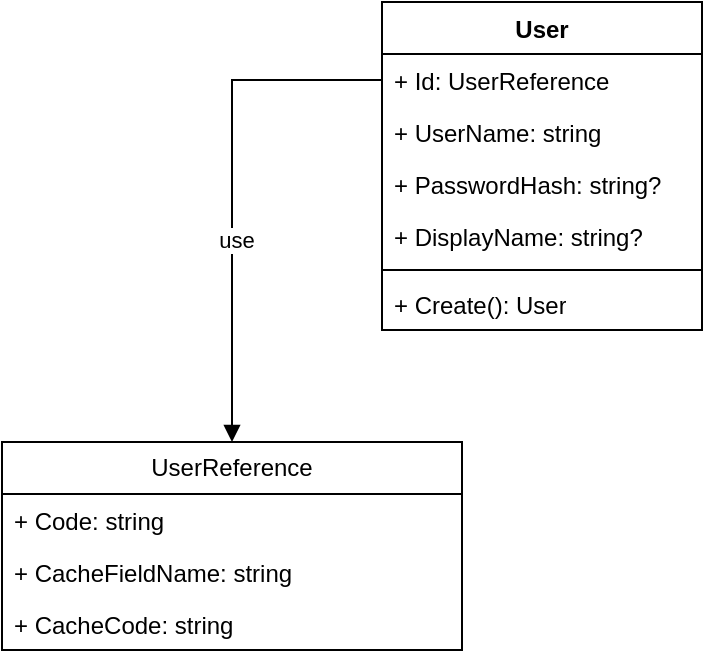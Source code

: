<mxfile version="24.0.7" type="device">
  <diagram name="User" id="plDTCazXpjH4_Kw_nQaR">
    <mxGraphModel dx="947" dy="770" grid="1" gridSize="10" guides="1" tooltips="1" connect="1" arrows="1" fold="1" page="1" pageScale="1" pageWidth="1169" pageHeight="827" math="0" shadow="0">
      <root>
        <mxCell id="0" />
        <mxCell id="1" parent="0" />
        <mxCell id="Tc2P6SN7r2W_epgVyjtf-1" value="User" style="swimlane;fontStyle=1;align=center;verticalAlign=top;childLayout=stackLayout;horizontal=1;startSize=26;horizontalStack=0;resizeParent=1;resizeParentMax=0;resizeLast=0;collapsible=1;marginBottom=0;whiteSpace=wrap;html=1;" vertex="1" parent="1">
          <mxGeometry x="280" y="380" width="160" height="164" as="geometry" />
        </mxCell>
        <mxCell id="Tc2P6SN7r2W_epgVyjtf-2" value="+ Id: UserReference" style="text;strokeColor=none;fillColor=none;align=left;verticalAlign=top;spacingLeft=4;spacingRight=4;overflow=hidden;rotatable=0;points=[[0,0.5],[1,0.5]];portConstraint=eastwest;whiteSpace=wrap;html=1;" vertex="1" parent="Tc2P6SN7r2W_epgVyjtf-1">
          <mxGeometry y="26" width="160" height="26" as="geometry" />
        </mxCell>
        <mxCell id="Tc2P6SN7r2W_epgVyjtf-5" value="+ UserName: string" style="text;strokeColor=none;fillColor=none;align=left;verticalAlign=top;spacingLeft=4;spacingRight=4;overflow=hidden;rotatable=0;points=[[0,0.5],[1,0.5]];portConstraint=eastwest;whiteSpace=wrap;html=1;" vertex="1" parent="Tc2P6SN7r2W_epgVyjtf-1">
          <mxGeometry y="52" width="160" height="26" as="geometry" />
        </mxCell>
        <mxCell id="Tc2P6SN7r2W_epgVyjtf-6" value="+ PasswordHash: string?" style="text;strokeColor=none;fillColor=none;align=left;verticalAlign=top;spacingLeft=4;spacingRight=4;overflow=hidden;rotatable=0;points=[[0,0.5],[1,0.5]];portConstraint=eastwest;whiteSpace=wrap;html=1;" vertex="1" parent="Tc2P6SN7r2W_epgVyjtf-1">
          <mxGeometry y="78" width="160" height="26" as="geometry" />
        </mxCell>
        <mxCell id="Tc2P6SN7r2W_epgVyjtf-7" value="+ DisplayName: string?" style="text;strokeColor=none;fillColor=none;align=left;verticalAlign=top;spacingLeft=4;spacingRight=4;overflow=hidden;rotatable=0;points=[[0,0.5],[1,0.5]];portConstraint=eastwest;whiteSpace=wrap;html=1;" vertex="1" parent="Tc2P6SN7r2W_epgVyjtf-1">
          <mxGeometry y="104" width="160" height="26" as="geometry" />
        </mxCell>
        <mxCell id="Tc2P6SN7r2W_epgVyjtf-3" value="" style="line;strokeWidth=1;fillColor=none;align=left;verticalAlign=middle;spacingTop=-1;spacingLeft=3;spacingRight=3;rotatable=0;labelPosition=right;points=[];portConstraint=eastwest;strokeColor=inherit;" vertex="1" parent="Tc2P6SN7r2W_epgVyjtf-1">
          <mxGeometry y="130" width="160" height="8" as="geometry" />
        </mxCell>
        <mxCell id="Tc2P6SN7r2W_epgVyjtf-4" value="+ Create(): User" style="text;strokeColor=none;fillColor=none;align=left;verticalAlign=top;spacingLeft=4;spacingRight=4;overflow=hidden;rotatable=0;points=[[0,0.5],[1,0.5]];portConstraint=eastwest;whiteSpace=wrap;html=1;" vertex="1" parent="Tc2P6SN7r2W_epgVyjtf-1">
          <mxGeometry y="138" width="160" height="26" as="geometry" />
        </mxCell>
        <mxCell id="Tc2P6SN7r2W_epgVyjtf-9" value="UserReference" style="swimlane;fontStyle=0;childLayout=stackLayout;horizontal=1;startSize=26;fillColor=none;horizontalStack=0;resizeParent=1;resizeParentMax=0;resizeLast=0;collapsible=1;marginBottom=0;whiteSpace=wrap;html=1;" vertex="1" parent="1">
          <mxGeometry x="90" y="600" width="230" height="104" as="geometry" />
        </mxCell>
        <mxCell id="Tc2P6SN7r2W_epgVyjtf-10" value="+ Code: string" style="text;strokeColor=none;fillColor=none;align=left;verticalAlign=top;spacingLeft=4;spacingRight=4;overflow=hidden;rotatable=0;points=[[0,0.5],[1,0.5]];portConstraint=eastwest;whiteSpace=wrap;html=1;" vertex="1" parent="Tc2P6SN7r2W_epgVyjtf-9">
          <mxGeometry y="26" width="230" height="26" as="geometry" />
        </mxCell>
        <mxCell id="Tc2P6SN7r2W_epgVyjtf-11" value="+ CacheFieldName: string" style="text;strokeColor=none;fillColor=none;align=left;verticalAlign=top;spacingLeft=4;spacingRight=4;overflow=hidden;rotatable=0;points=[[0,0.5],[1,0.5]];portConstraint=eastwest;whiteSpace=wrap;html=1;" vertex="1" parent="Tc2P6SN7r2W_epgVyjtf-9">
          <mxGeometry y="52" width="230" height="26" as="geometry" />
        </mxCell>
        <mxCell id="Tc2P6SN7r2W_epgVyjtf-12" value="+ CacheCode: string" style="text;strokeColor=none;fillColor=none;align=left;verticalAlign=top;spacingLeft=4;spacingRight=4;overflow=hidden;rotatable=0;points=[[0,0.5],[1,0.5]];portConstraint=eastwest;whiteSpace=wrap;html=1;" vertex="1" parent="Tc2P6SN7r2W_epgVyjtf-9">
          <mxGeometry y="78" width="230" height="26" as="geometry" />
        </mxCell>
        <mxCell id="Tc2P6SN7r2W_epgVyjtf-13" value="" style="endArrow=block;endFill=1;html=1;edgeStyle=orthogonalEdgeStyle;align=left;verticalAlign=top;rounded=0;entryX=0.5;entryY=0;entryDx=0;entryDy=0;exitX=0;exitY=0.5;exitDx=0;exitDy=0;" edge="1" parent="1" source="Tc2P6SN7r2W_epgVyjtf-2" target="Tc2P6SN7r2W_epgVyjtf-9">
          <mxGeometry x="-1" relative="1" as="geometry">
            <mxPoint x="410" y="400" as="sourcePoint" />
            <mxPoint x="570" y="400" as="targetPoint" />
          </mxGeometry>
        </mxCell>
        <mxCell id="Tc2P6SN7r2W_epgVyjtf-15" value="use" style="edgeLabel;html=1;align=center;verticalAlign=middle;resizable=0;points=[];" vertex="1" connectable="0" parent="Tc2P6SN7r2W_epgVyjtf-13">
          <mxGeometry x="0.211" y="2" relative="1" as="geometry">
            <mxPoint as="offset" />
          </mxGeometry>
        </mxCell>
      </root>
    </mxGraphModel>
  </diagram>
</mxfile>
